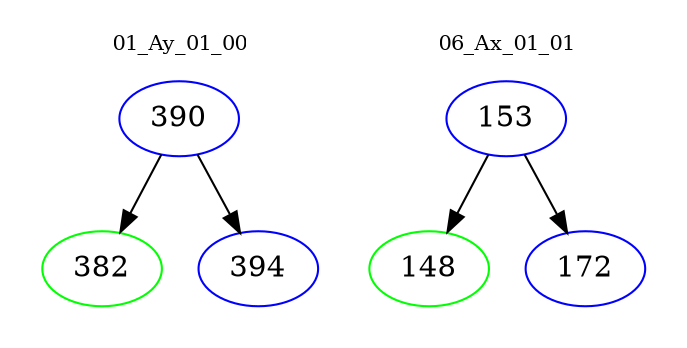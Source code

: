 digraph{
subgraph cluster_0 {
color = white
label = "01_Ay_01_00";
fontsize=10;
T0_390 [label="390", color="blue"]
T0_390 -> T0_382 [color="black"]
T0_382 [label="382", color="green"]
T0_390 -> T0_394 [color="black"]
T0_394 [label="394", color="blue"]
}
subgraph cluster_1 {
color = white
label = "06_Ax_01_01";
fontsize=10;
T1_153 [label="153", color="blue"]
T1_153 -> T1_148 [color="black"]
T1_148 [label="148", color="green"]
T1_153 -> T1_172 [color="black"]
T1_172 [label="172", color="blue"]
}
}
